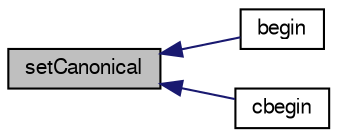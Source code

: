 digraph "setCanonical"
{
  bgcolor="transparent";
  edge [fontname="FreeSans",fontsize="10",labelfontname="FreeSans",labelfontsize="10"];
  node [fontname="FreeSans",fontsize="10",shape=record];
  rankdir="LR";
  Node132 [label="setCanonical",height=0.2,width=0.4,color="black", fillcolor="grey75", style="filled", fontcolor="black"];
  Node132 -> Node133 [dir="back",color="midnightblue",fontsize="10",style="solid",fontname="FreeSans"];
  Node133 [label="begin",height=0.2,width=0.4,color="black",URL="$a25022.html#aafd797094789974da270274ade3a4444",tooltip="iterator set to the beginning face. For internal edges this is "];
  Node132 -> Node134 [dir="back",color="midnightblue",fontsize="10",style="solid",fontname="FreeSans"];
  Node134 [label="cbegin",height=0.2,width=0.4,color="black",URL="$a25022.html#aa6e1ecd96e990e279d7528d181478004"];
}
